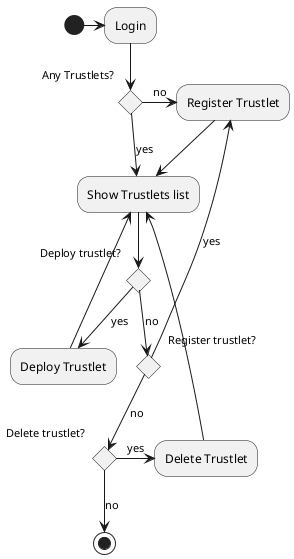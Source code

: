 @startuml

(*) -> "Login"

if "Any Trustlets?" then
  -->[yes] "Show Trustlets list"
  if "Deploy trustlet?" then
    -->[yes] "Deploy Trustlet"
  else
    -->[no] if "Register trustlet?" then
      -->[yes] "Register Trustlet"
    else
      -->[no] if "Delete trustlet?" then
        ->[yes] "Delete Trustlet"
      else
        -->[no] (*)
      endif
    endif
  endif
else
  ->[no] "Register Trustlet"
endif

"Register Trustlet" --> "Show Trustlets list"
"Deploy Trustlet" --> "Show Trustlets list"
"Delete Trustlet" --> "Show Trustlets list"

@enduml
